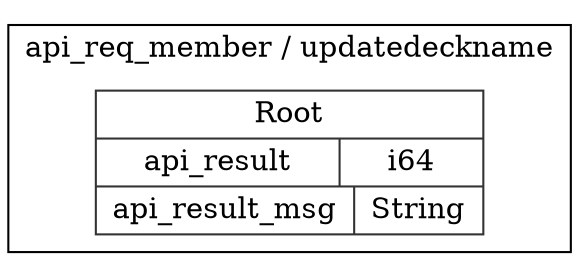 digraph {
  rankdir=LR;
  subgraph cluster_0 {
    label="api_req_member / updatedeckname";
    node [style="filled", color=white, style="solid", color=gray20];
    api_req_member__updatedeckname__Root [label="<Root> Root  | { api_result | <api_result> i64 } | { api_result_msg | <api_result_msg> String }", shape=record];
  }
}
